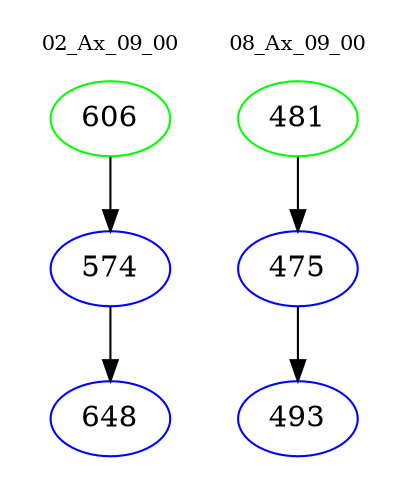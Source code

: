 digraph{
subgraph cluster_0 {
color = white
label = "02_Ax_09_00";
fontsize=10;
T0_606 [label="606", color="green"]
T0_606 -> T0_574 [color="black"]
T0_574 [label="574", color="blue"]
T0_574 -> T0_648 [color="black"]
T0_648 [label="648", color="blue"]
}
subgraph cluster_1 {
color = white
label = "08_Ax_09_00";
fontsize=10;
T1_481 [label="481", color="green"]
T1_481 -> T1_475 [color="black"]
T1_475 [label="475", color="blue"]
T1_475 -> T1_493 [color="black"]
T1_493 [label="493", color="blue"]
}
}
